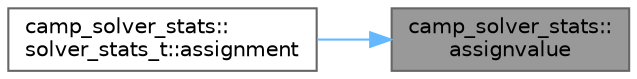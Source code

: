 digraph "camp_solver_stats::assignvalue"
{
 // LATEX_PDF_SIZE
  bgcolor="transparent";
  edge [fontname=Helvetica,fontsize=10,labelfontname=Helvetica,labelfontsize=10];
  node [fontname=Helvetica,fontsize=10,shape=box,height=0.2,width=0.4];
  rankdir="RL";
  Node1 [label="camp_solver_stats::\lassignvalue",height=0.2,width=0.4,color="gray40", fillcolor="grey60", style="filled", fontcolor="black",tooltip="Assign a value to all members of solver stats."];
  Node1 -> Node2 [dir="back",color="steelblue1",style="solid"];
  Node2 [label="camp_solver_stats::\lsolver_stats_t::assignment",height=0.2,width=0.4,color="grey40", fillcolor="white", style="filled",URL="$structcamp__solver__stats_1_1solver__stats__t.html#a422eab9bfd2098bd6259b58e96d972e0",tooltip=" "];
}
